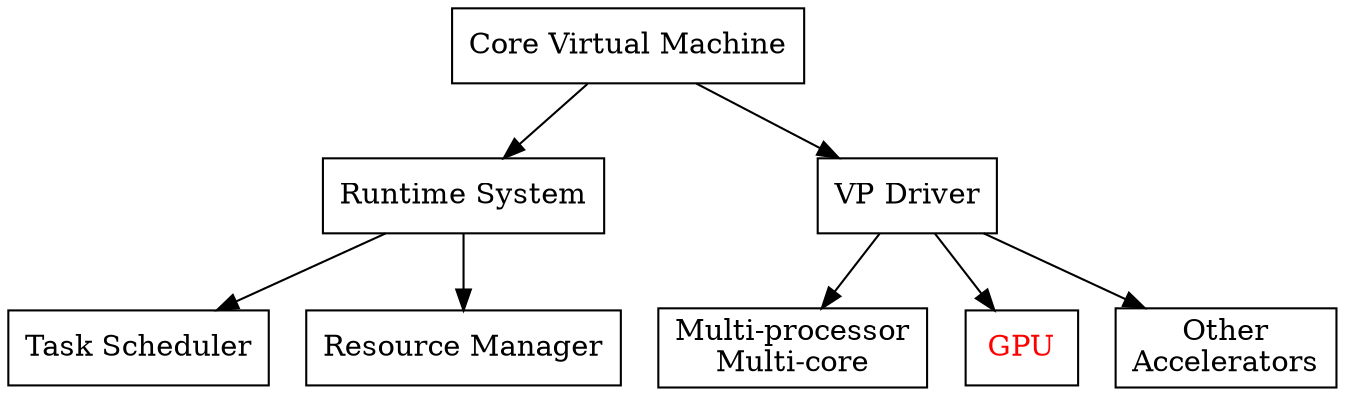 digraph G {
        node[shape=box];
        vm[label="Core Virtual Machine"];
        rt[label="Runtime System"];
        scheduler[label="Task Scheduler"];
        rm[label="Resource Manager"];
        driver[label="VP Driver"];
        cpu[label="Multi-processor\nMulti-core"];
        gpu[label="GPU", fontcolor=red];
        others[label="Other\nAccelerators"];

        vm -> rt;
        vm -> driver;
        rt -> scheduler;
        rt -> rm;
        driver -> cpu;
        driver -> gpu;
        driver -> others;
}